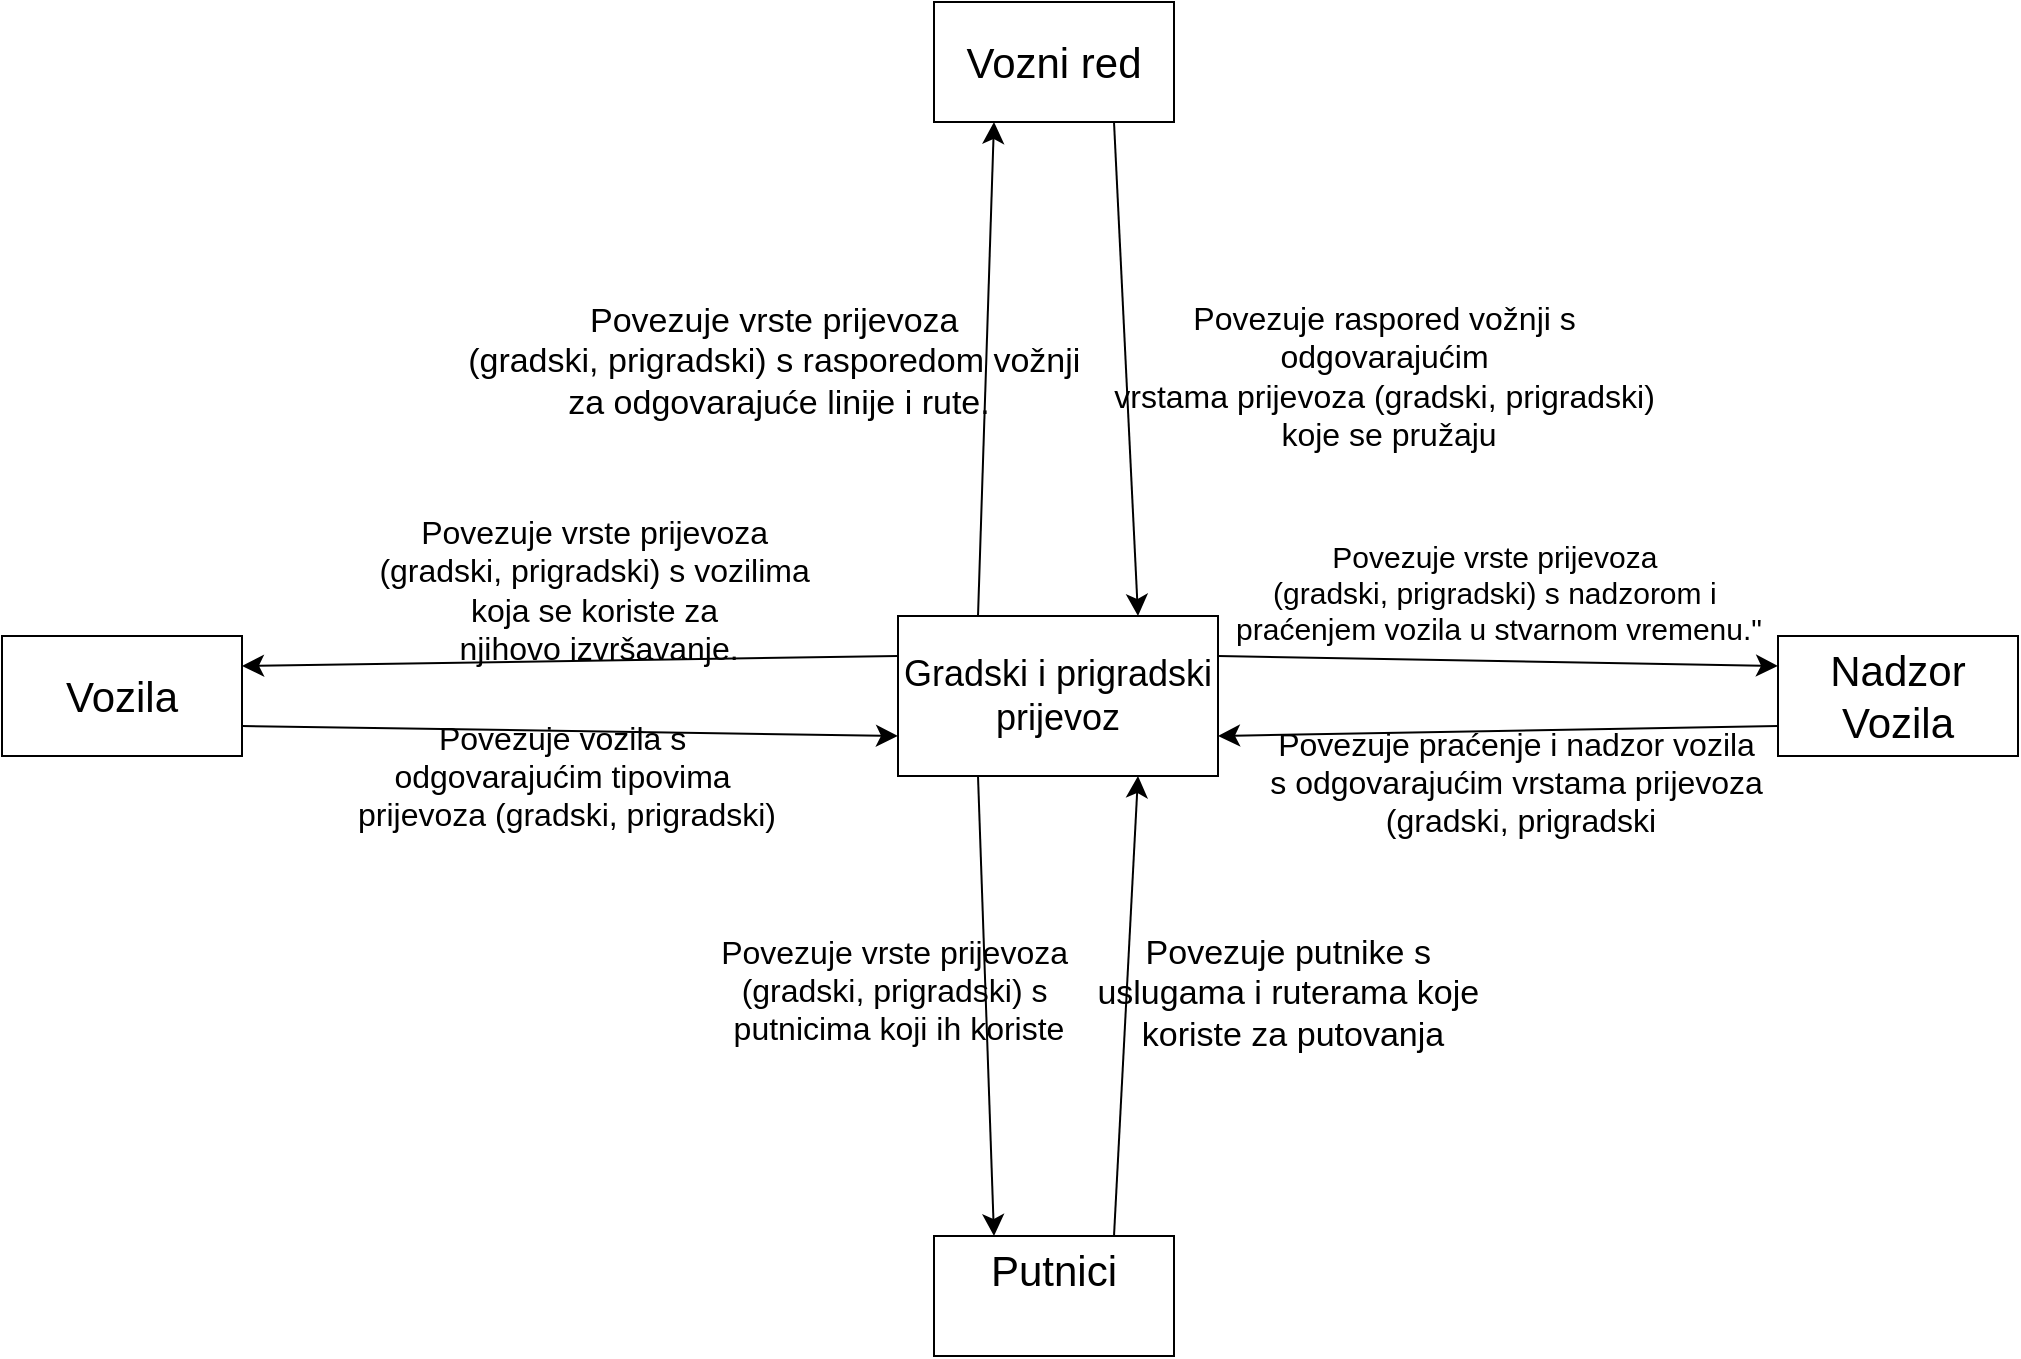 <mxfile version="24.2.7" type="device">
  <diagram name="Page-1" id="YYKXZFIhTzTzz0jY8LBO">
    <mxGraphModel dx="2035" dy="1114" grid="0" gridSize="10" guides="1" tooltips="1" connect="1" arrows="1" fold="1" page="0" pageScale="1" pageWidth="827" pageHeight="1169" math="0" shadow="0">
      <root>
        <mxCell id="0" />
        <mxCell id="1" parent="0" />
        <mxCell id="lPlSVqDqnNSUKFsH-eJa-10" value="Povezuje vrste prijevoza&amp;nbsp;&lt;div&gt;(gradski, prigradski) s rasporedom vožnji&amp;nbsp;&lt;/div&gt;&lt;div&gt;za odgovarajuće linije i rute.&lt;br&gt;&lt;/div&gt;" style="edgeStyle=none;curved=1;rounded=0;orthogonalLoop=1;jettySize=auto;exitX=0.25;exitY=0;exitDx=0;exitDy=0;entryX=0.25;entryY=1;entryDx=0;entryDy=0;fontSize=17;startSize=8;endSize=8;html=1;align=center;labelBorderColor=none;textShadow=0;verticalAlign=middle;labelBackgroundColor=none;fontColor=default;" edge="1" parent="1" source="lPlSVqDqnNSUKFsH-eJa-4" target="lPlSVqDqnNSUKFsH-eJa-5">
          <mxGeometry x="0.001" y="104" relative="1" as="geometry">
            <mxPoint as="offset" />
          </mxGeometry>
        </mxCell>
        <mxCell id="lPlSVqDqnNSUKFsH-eJa-13" style="edgeStyle=none;curved=1;rounded=0;orthogonalLoop=1;jettySize=auto;html=1;exitX=1;exitY=0.25;exitDx=0;exitDy=0;entryX=0;entryY=0.25;entryDx=0;entryDy=0;fontSize=12;startSize=8;endSize=8;labelBackgroundColor=none;fontColor=default;" edge="1" parent="1" source="lPlSVqDqnNSUKFsH-eJa-4" target="lPlSVqDqnNSUKFsH-eJa-8">
          <mxGeometry relative="1" as="geometry" />
        </mxCell>
        <mxCell id="lPlSVqDqnNSUKFsH-eJa-15" value="&lt;span style=&quot;font-size: 15px;&quot;&gt;Povezuje vrste prijevoza&amp;nbsp;&lt;/span&gt;&lt;div&gt;&lt;span style=&quot;font-size: 15px;&quot;&gt;(gradski, prigradski) s nadzorom i&amp;nbsp;&lt;/span&gt;&lt;/div&gt;&lt;div&gt;&lt;span style=&quot;font-size: 15px;&quot;&gt;praćenjem vozila u stvarnom vremenu.&quot;&lt;/span&gt;&lt;br&gt;&lt;/div&gt;" style="edgeLabel;html=1;align=center;verticalAlign=middle;resizable=0;points=[];fontSize=12;labelBackgroundColor=none;" vertex="1" connectable="0" parent="lPlSVqDqnNSUKFsH-eJa-13">
          <mxGeometry x="-0.043" y="-1" relative="1" as="geometry">
            <mxPoint x="6" y="-36" as="offset" />
          </mxGeometry>
        </mxCell>
        <mxCell id="lPlSVqDqnNSUKFsH-eJa-17" style="edgeStyle=none;curved=1;rounded=0;orthogonalLoop=1;jettySize=auto;html=1;exitX=0.25;exitY=1;exitDx=0;exitDy=0;entryX=0.25;entryY=0;entryDx=0;entryDy=0;fontSize=12;startSize=8;endSize=8;labelBackgroundColor=none;fontColor=default;" edge="1" parent="1" source="lPlSVqDqnNSUKFsH-eJa-4" target="lPlSVqDqnNSUKFsH-eJa-9">
          <mxGeometry relative="1" as="geometry" />
        </mxCell>
        <mxCell id="lPlSVqDqnNSUKFsH-eJa-19" value="&lt;font style=&quot;font-size: 16px;&quot;&gt;Povezuje vrste prijevoza&amp;nbsp;&lt;/font&gt;&lt;div style=&quot;font-size: 16px;&quot;&gt;&lt;font style=&quot;font-size: 16px;&quot;&gt;(gradski, prigradski) s&amp;nbsp;&lt;/font&gt;&lt;/div&gt;&lt;div style=&quot;font-size: 16px;&quot;&gt;&lt;font style=&quot;font-size: 16px;&quot;&gt;putnicima koji ih koriste&lt;/font&gt;&lt;/div&gt;" style="edgeLabel;html=1;align=center;verticalAlign=middle;resizable=0;points=[];fontSize=12;labelBackgroundColor=none;" vertex="1" connectable="0" parent="lPlSVqDqnNSUKFsH-eJa-17">
          <mxGeometry x="-0.098" y="-1" relative="1" as="geometry">
            <mxPoint x="-43" y="3" as="offset" />
          </mxGeometry>
        </mxCell>
        <mxCell id="lPlSVqDqnNSUKFsH-eJa-21" style="edgeStyle=none;curved=1;rounded=0;orthogonalLoop=1;jettySize=auto;html=1;exitX=0;exitY=0.25;exitDx=0;exitDy=0;entryX=1;entryY=0.25;entryDx=0;entryDy=0;fontSize=12;startSize=8;endSize=8;labelBackgroundColor=none;fontColor=default;" edge="1" parent="1" source="lPlSVqDqnNSUKFsH-eJa-4" target="lPlSVqDqnNSUKFsH-eJa-7">
          <mxGeometry relative="1" as="geometry" />
        </mxCell>
        <mxCell id="lPlSVqDqnNSUKFsH-eJa-23" value="&lt;font style=&quot;font-size: 16px;&quot;&gt;Povezuje vrste prijevoza&amp;nbsp;&lt;/font&gt;&lt;div style=&quot;font-size: 16px;&quot;&gt;&lt;font style=&quot;font-size: 16px;&quot;&gt;(gradski, prigradski) s vozilima&amp;nbsp;&lt;/font&gt;&lt;/div&gt;&lt;div style=&quot;font-size: 16px;&quot;&gt;&lt;font style=&quot;font-size: 16px;&quot;&gt;koja se koriste za&amp;nbsp;&lt;/font&gt;&lt;/div&gt;&lt;div style=&quot;font-size: 16px;&quot;&gt;njihovo izvršavanje.&lt;/div&gt;" style="edgeLabel;html=1;align=center;verticalAlign=middle;resizable=0;points=[];fontSize=12;labelBackgroundColor=none;" vertex="1" connectable="0" parent="lPlSVqDqnNSUKFsH-eJa-21">
          <mxGeometry x="-0.074" y="2" relative="1" as="geometry">
            <mxPoint x="2" y="-38" as="offset" />
          </mxGeometry>
        </mxCell>
        <mxCell id="lPlSVqDqnNSUKFsH-eJa-4" value="&lt;font style=&quot;font-size: 18px;&quot;&gt;Gradski i prigradski prijevoz&lt;/font&gt;" style="rounded=0;whiteSpace=wrap;html=1;labelBackgroundColor=none;" vertex="1" parent="1">
          <mxGeometry x="33" y="109" width="160" height="80" as="geometry" />
        </mxCell>
        <mxCell id="lPlSVqDqnNSUKFsH-eJa-11" style="edgeStyle=none;curved=1;rounded=0;orthogonalLoop=1;jettySize=auto;html=1;exitX=0.75;exitY=1;exitDx=0;exitDy=0;entryX=0.75;entryY=0;entryDx=0;entryDy=0;fontSize=12;startSize=8;endSize=8;labelBackgroundColor=none;fontColor=default;" edge="1" parent="1" source="lPlSVqDqnNSUKFsH-eJa-5" target="lPlSVqDqnNSUKFsH-eJa-4">
          <mxGeometry relative="1" as="geometry" />
        </mxCell>
        <mxCell id="lPlSVqDqnNSUKFsH-eJa-12" value="&lt;span style=&quot;font-size: 16px;&quot;&gt;Povezuje raspored vožnji s&amp;nbsp;&lt;/span&gt;&lt;div&gt;&lt;span style=&quot;font-size: 16px;&quot;&gt;odgovarajućim&amp;nbsp;&lt;/span&gt;&lt;/div&gt;&lt;div&gt;&lt;span style=&quot;font-size: 16px;&quot;&gt;vrstama prijevoza (gradski, prigradski)&amp;nbsp;&lt;/span&gt;&lt;/div&gt;&lt;div&gt;&lt;span style=&quot;font-size: 16px;&quot;&gt;koje se pružaju&lt;/span&gt;&lt;br&gt;&lt;/div&gt;" style="edgeLabel;html=1;align=center;verticalAlign=middle;resizable=0;points=[];fontSize=12;labelBackgroundColor=none;" vertex="1" connectable="0" parent="lPlSVqDqnNSUKFsH-eJa-11">
          <mxGeometry x="-0.191" relative="1" as="geometry">
            <mxPoint x="132" y="27" as="offset" />
          </mxGeometry>
        </mxCell>
        <mxCell id="lPlSVqDqnNSUKFsH-eJa-5" value="&lt;font style=&quot;font-size: 21px;&quot;&gt;Vozni red&lt;/font&gt;" style="rounded=0;whiteSpace=wrap;html=1;labelBackgroundColor=none;" vertex="1" parent="1">
          <mxGeometry x="51" y="-198" width="120" height="60" as="geometry" />
        </mxCell>
        <mxCell id="lPlSVqDqnNSUKFsH-eJa-22" style="edgeStyle=none;curved=1;rounded=0;orthogonalLoop=1;jettySize=auto;html=1;exitX=1;exitY=0.75;exitDx=0;exitDy=0;entryX=0;entryY=0.75;entryDx=0;entryDy=0;fontSize=12;startSize=8;endSize=8;labelBackgroundColor=none;fontColor=default;" edge="1" parent="1" source="lPlSVqDqnNSUKFsH-eJa-7" target="lPlSVqDqnNSUKFsH-eJa-4">
          <mxGeometry relative="1" as="geometry" />
        </mxCell>
        <mxCell id="lPlSVqDqnNSUKFsH-eJa-24" value="&lt;font style=&quot;font-size: 16px;&quot;&gt;Povezuje vozila s&amp;nbsp;&lt;/font&gt;&lt;div style=&quot;font-size: 16px;&quot;&gt;&lt;font style=&quot;font-size: 16px;&quot;&gt;odgovarajućim tipovima&amp;nbsp;&lt;/font&gt;&lt;/div&gt;&lt;div style=&quot;font-size: 16px;&quot;&gt;&lt;font style=&quot;font-size: 16px;&quot;&gt;prijevoza (gradski, prigradski)&lt;/font&gt;&lt;/div&gt;" style="edgeLabel;html=1;align=center;verticalAlign=middle;resizable=0;points=[];fontSize=12;labelBackgroundColor=none;" vertex="1" connectable="0" parent="lPlSVqDqnNSUKFsH-eJa-22">
          <mxGeometry x="0.002" y="-3" relative="1" as="geometry">
            <mxPoint x="-3" y="19" as="offset" />
          </mxGeometry>
        </mxCell>
        <mxCell id="lPlSVqDqnNSUKFsH-eJa-7" value="&lt;font style=&quot;font-size: 21px;&quot;&gt;Vozila&lt;/font&gt;&lt;span style=&quot;color: rgba(0, 0, 0, 0); font-family: monospace; font-size: 0px; text-align: start; text-wrap: nowrap;&quot;&gt;%3CmxGraphModel%3E%3Croot%3E%3CmxCell%20id%3D%220%22%2F%3E%3CmxCell%20id%3D%221%22%20parent%3D%220%22%2F%3E%3CmxCell%20id%3D%222%22%20value%3D%22%26lt%3Bfont%20style%3D%26quot%3Bfont-size%3A%2021px%3B%26quot%3B%26gt%3BRute%26lt%3B%2Ffont%26gt%3B%22%20style%3D%22rounded%3D0%3BwhiteSpace%3Dwrap%3Bhtml%3D1%3B%22%20vertex%3D%221%22%20parent%3D%221%22%3E%3CmxGeometry%20x%3D%2251%22%20y%3D%22-198%22%20width%3D%22120%22%20height%3D%2260%22%20as%3D%22geometry%22%2F%3E%3C%2FmxCell%3E%3C%2Froot%3E%3C%2FmxGraphModel%3E&lt;/span&gt;" style="rounded=0;whiteSpace=wrap;html=1;labelBackgroundColor=none;" vertex="1" parent="1">
          <mxGeometry x="-415" y="119" width="120" height="60" as="geometry" />
        </mxCell>
        <mxCell id="lPlSVqDqnNSUKFsH-eJa-14" style="edgeStyle=none;curved=1;rounded=0;orthogonalLoop=1;jettySize=auto;html=1;exitX=0;exitY=0.75;exitDx=0;exitDy=0;entryX=1;entryY=0.75;entryDx=0;entryDy=0;fontSize=12;startSize=8;endSize=8;labelBackgroundColor=none;fontColor=default;" edge="1" parent="1" source="lPlSVqDqnNSUKFsH-eJa-8" target="lPlSVqDqnNSUKFsH-eJa-4">
          <mxGeometry relative="1" as="geometry" />
        </mxCell>
        <mxCell id="lPlSVqDqnNSUKFsH-eJa-16" value="&lt;span style=&quot;font-size: 16px;&quot;&gt;Povezuje praćenje i nadzor vozila&amp;nbsp;&lt;/span&gt;&lt;div&gt;&lt;span style=&quot;font-size: 16px;&quot;&gt;s odgovarajućim vrstama prijevoza&amp;nbsp;&lt;/span&gt;&lt;/div&gt;&lt;div&gt;&lt;span style=&quot;font-size: 16px;&quot;&gt;(gradski, prigradski&lt;/span&gt;&lt;br&gt;&lt;/div&gt;" style="edgeLabel;html=1;align=center;verticalAlign=middle;resizable=0;points=[];fontSize=12;labelBackgroundColor=none;" vertex="1" connectable="0" parent="lPlSVqDqnNSUKFsH-eJa-14">
          <mxGeometry x="-0.133" y="1" relative="1" as="geometry">
            <mxPoint x="-8" y="25" as="offset" />
          </mxGeometry>
        </mxCell>
        <mxCell id="lPlSVqDqnNSUKFsH-eJa-8" value="&lt;font style=&quot;font-size: 21px;&quot;&gt;Nadzor Vozila&lt;/font&gt;" style="rounded=0;whiteSpace=wrap;html=1;labelBackgroundColor=none;" vertex="1" parent="1">
          <mxGeometry x="473" y="119" width="120" height="60" as="geometry" />
        </mxCell>
        <mxCell id="lPlSVqDqnNSUKFsH-eJa-18" style="edgeStyle=none;curved=1;rounded=0;orthogonalLoop=1;jettySize=auto;html=1;exitX=0.75;exitY=0;exitDx=0;exitDy=0;entryX=0.75;entryY=1;entryDx=0;entryDy=0;fontSize=12;startSize=8;endSize=8;labelBackgroundColor=none;fontColor=default;" edge="1" parent="1" source="lPlSVqDqnNSUKFsH-eJa-9" target="lPlSVqDqnNSUKFsH-eJa-4">
          <mxGeometry relative="1" as="geometry" />
        </mxCell>
        <mxCell id="lPlSVqDqnNSUKFsH-eJa-20" value="&lt;font style=&quot;font-size: 17px;&quot;&gt;Povezuje putnike s&amp;nbsp;&lt;/font&gt;&lt;div style=&quot;font-size: 17px;&quot;&gt;&lt;font style=&quot;font-size: 17px;&quot;&gt;uslugama i ruterama koje&amp;nbsp;&lt;/font&gt;&lt;/div&gt;&lt;div style=&quot;font-size: 17px;&quot;&gt;&lt;font style=&quot;font-size: 17px;&quot;&gt;koriste za putovanja&lt;/font&gt;&lt;/div&gt;" style="edgeLabel;html=1;align=center;verticalAlign=middle;resizable=0;points=[];fontSize=12;labelBackgroundColor=none;" vertex="1" connectable="0" parent="lPlSVqDqnNSUKFsH-eJa-18">
          <mxGeometry x="0.215" y="1" relative="1" as="geometry">
            <mxPoint x="82" y="19" as="offset" />
          </mxGeometry>
        </mxCell>
        <mxCell id="lPlSVqDqnNSUKFsH-eJa-9" value="&lt;span style=&quot;font-size: 21px;&quot;&gt;Putnici&lt;/span&gt;&lt;div&gt;&lt;span style=&quot;font-size: 21px;&quot;&gt;&lt;br&gt;&lt;/span&gt;&lt;/div&gt;" style="rounded=0;whiteSpace=wrap;html=1;labelBackgroundColor=none;" vertex="1" parent="1">
          <mxGeometry x="51" y="419" width="120" height="60" as="geometry" />
        </mxCell>
      </root>
    </mxGraphModel>
  </diagram>
</mxfile>
